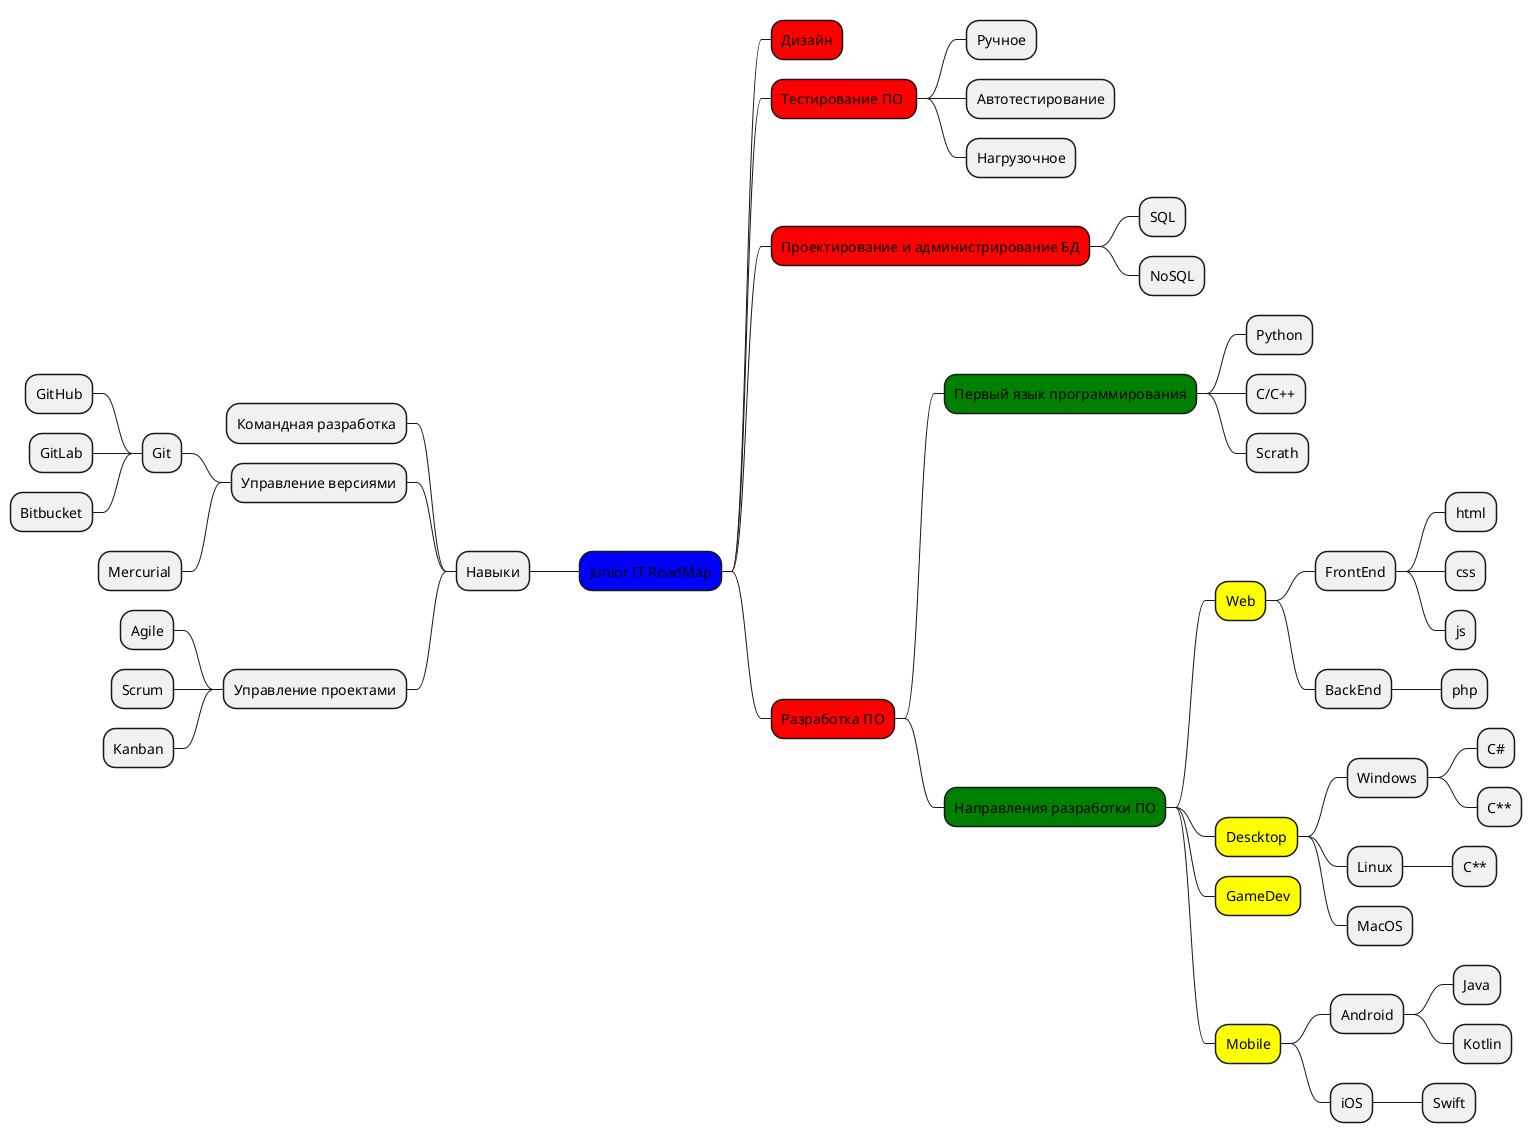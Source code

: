 @startmindmap Junior IT RoadMap
*[#Blue] Junior IT RoadMap
**[#Red] Дизайн
**[#Red] Тестирование ПО 
*** Ручное
*** Автотестирование
*** Нагрузочное
**[#Red] Проектирование и администрирование БД
*** SQL
*** NoSQL
**[#Red] Разработка ПО
***[#Green] Первый язык программирования
**** Python
**** C/C++
**** Scrath
***[#Green] Направления разработки ПО
****[#Yellow] Web
***** FrontEnd
****** html
****** css
****** js
***** BackEnd
****** php
****[#Yellow] Descktop
***** Windows
****** C#
****** C**
***** Linux
****** C**
***** MacOS
****[#Yellow] GameDev
****[#Yellow] Mobile
***** Android
****** Java
****** Kotlin
***** iOS
****** Swift
-- Навыки
--- Командная разработка
--- Управление версиями
---- Git
----- GitHub
----- GitLab
----- Bitbucket
---- Mercurial
--- Управление проектами
---- Agile
---- Scrum
---- Kanban
@endmindmap